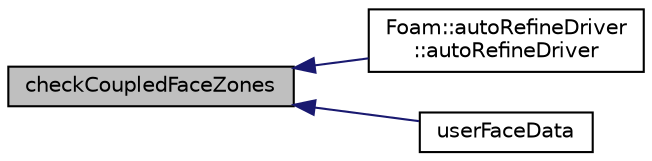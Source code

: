 digraph "checkCoupledFaceZones"
{
  bgcolor="transparent";
  edge [fontname="Helvetica",fontsize="10",labelfontname="Helvetica",labelfontsize="10"];
  node [fontname="Helvetica",fontsize="10",shape=record];
  rankdir="LR";
  Node1 [label="checkCoupledFaceZones",height=0.2,width=0.4,color="black", fillcolor="grey75", style="filled", fontcolor="black"];
  Node1 -> Node2 [dir="back",color="midnightblue",fontsize="10",style="solid",fontname="Helvetica"];
  Node2 [label="Foam::autoRefineDriver\l::autoRefineDriver",height=0.2,width=0.4,color="black",URL="$a00088.html#af542d9b25af177ac01de22c65266603e",tooltip="Construct from components. "];
  Node1 -> Node3 [dir="back",color="midnightblue",fontsize="10",style="solid",fontname="Helvetica"];
  Node3 [label="userFaceData",height=0.2,width=0.4,color="black",URL="$a01470.html#a2cb6efa4184bedfbed60b069881c26a3"];
}
